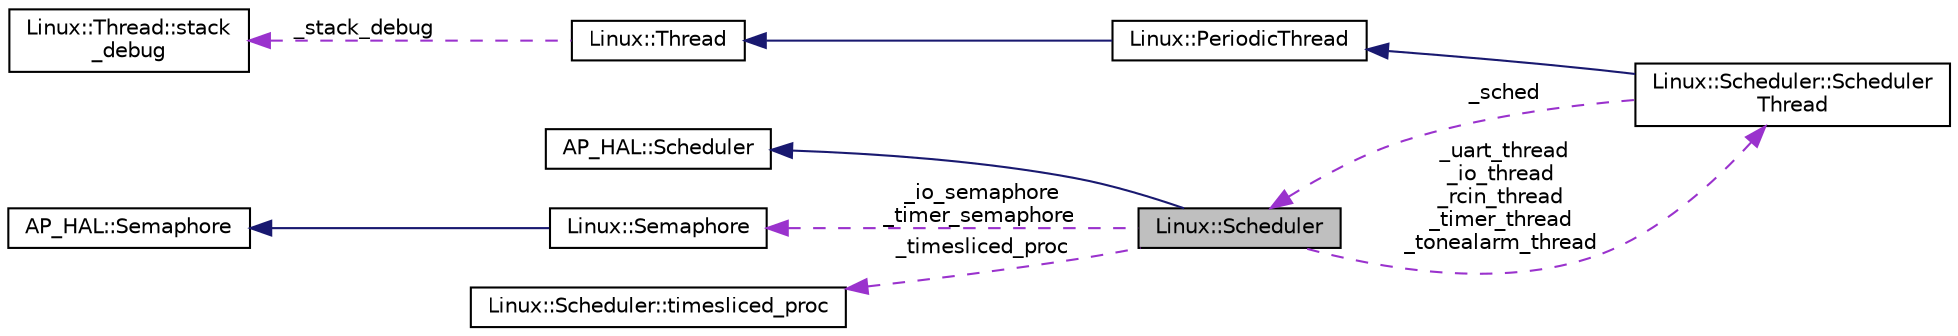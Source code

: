 digraph "Linux::Scheduler"
{
 // INTERACTIVE_SVG=YES
  edge [fontname="Helvetica",fontsize="10",labelfontname="Helvetica",labelfontsize="10"];
  node [fontname="Helvetica",fontsize="10",shape=record];
  rankdir="LR";
  Node1 [label="Linux::Scheduler",height=0.2,width=0.4,color="black", fillcolor="grey75", style="filled", fontcolor="black"];
  Node2 -> Node1 [dir="back",color="midnightblue",fontsize="10",style="solid",fontname="Helvetica"];
  Node2 [label="AP_HAL::Scheduler",height=0.2,width=0.4,color="black", fillcolor="white", style="filled",URL="$classAP__HAL_1_1Scheduler.html"];
  Node3 -> Node1 [dir="back",color="darkorchid3",fontsize="10",style="dashed",label=" _io_semaphore\n_timer_semaphore" ,fontname="Helvetica"];
  Node3 [label="Linux::Semaphore",height=0.2,width=0.4,color="black", fillcolor="white", style="filled",URL="$classLinux_1_1Semaphore.html"];
  Node4 -> Node3 [dir="back",color="midnightblue",fontsize="10",style="solid",fontname="Helvetica"];
  Node4 [label="AP_HAL::Semaphore",height=0.2,width=0.4,color="black", fillcolor="white", style="filled",URL="$classAP__HAL_1_1Semaphore.html"];
  Node5 -> Node1 [dir="back",color="darkorchid3",fontsize="10",style="dashed",label=" _timesliced_proc" ,fontname="Helvetica"];
  Node5 [label="Linux::Scheduler::timesliced_proc",height=0.2,width=0.4,color="black", fillcolor="white", style="filled",URL="$structLinux_1_1Scheduler_1_1timesliced__proc.html"];
  Node6 -> Node1 [dir="back",color="darkorchid3",fontsize="10",style="dashed",label=" _uart_thread\n_io_thread\n_rcin_thread\n_timer_thread\n_tonealarm_thread" ,fontname="Helvetica"];
  Node6 [label="Linux::Scheduler::Scheduler\lThread",height=0.2,width=0.4,color="black", fillcolor="white", style="filled",URL="$classLinux_1_1Scheduler_1_1SchedulerThread.html"];
  Node7 -> Node6 [dir="back",color="midnightblue",fontsize="10",style="solid",fontname="Helvetica"];
  Node7 [label="Linux::PeriodicThread",height=0.2,width=0.4,color="black", fillcolor="white", style="filled",URL="$classLinux_1_1PeriodicThread.html"];
  Node8 -> Node7 [dir="back",color="midnightblue",fontsize="10",style="solid",fontname="Helvetica"];
  Node8 [label="Linux::Thread",height=0.2,width=0.4,color="black", fillcolor="white", style="filled",URL="$classLinux_1_1Thread.html"];
  Node9 -> Node8 [dir="back",color="darkorchid3",fontsize="10",style="dashed",label=" _stack_debug" ,fontname="Helvetica"];
  Node9 [label="Linux::Thread::stack\l_debug",height=0.2,width=0.4,color="black", fillcolor="white", style="filled",URL="$structLinux_1_1Thread_1_1stack__debug.html"];
  Node1 -> Node6 [dir="back",color="darkorchid3",fontsize="10",style="dashed",label=" _sched" ,fontname="Helvetica"];
}
